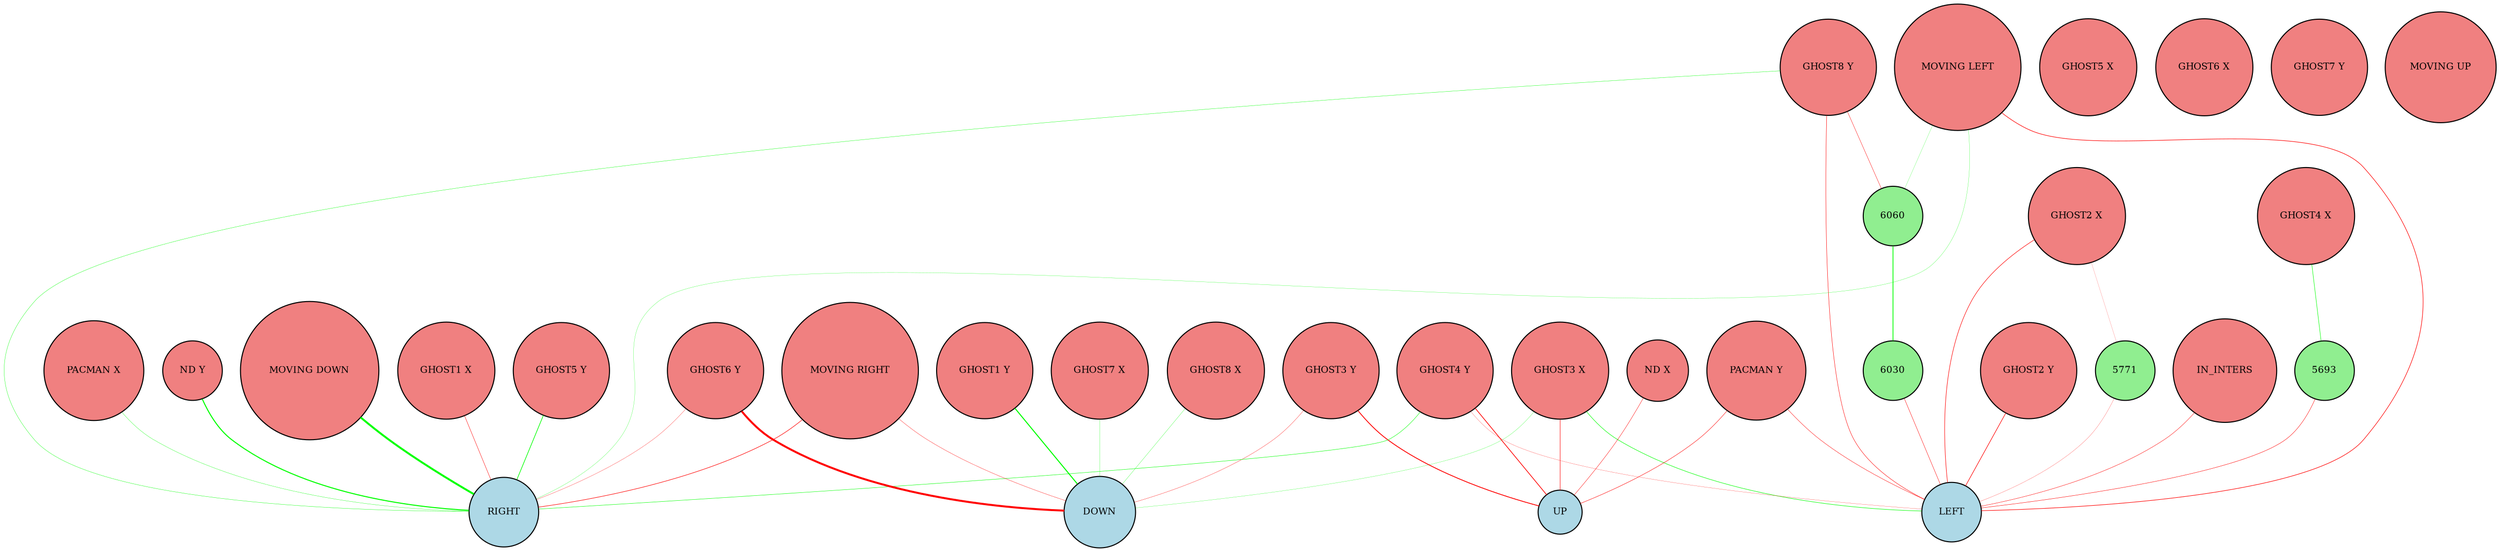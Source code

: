 digraph {
	node [bgcolor=black fontsize=9 height=0.2 shape=circle width=0.2]
	"GHOST1 X" [fillcolor=lightcoral shape=circle style=filled]
	"GHOST1 Y" [fillcolor=lightcoral shape=circle style=filled]
	"GHOST2 X" [fillcolor=lightcoral shape=circle style=filled]
	"GHOST2 Y" [fillcolor=lightcoral shape=circle style=filled]
	"GHOST3 X" [fillcolor=lightcoral shape=circle style=filled]
	"GHOST3 Y" [fillcolor=lightcoral shape=circle style=filled]
	"GHOST4 X" [fillcolor=lightcoral shape=circle style=filled]
	"GHOST4 Y" [fillcolor=lightcoral shape=circle style=filled]
	"GHOST5 X" [fillcolor=lightcoral shape=circle style=filled]
	"GHOST5 Y" [fillcolor=lightcoral shape=circle style=filled]
	"GHOST6 X" [fillcolor=lightcoral shape=circle style=filled]
	"GHOST6 Y" [fillcolor=lightcoral shape=circle style=filled]
	"GHOST7 X" [fillcolor=lightcoral shape=circle style=filled]
	"GHOST7 Y" [fillcolor=lightcoral shape=circle style=filled]
	"GHOST8 X" [fillcolor=lightcoral shape=circle style=filled]
	"GHOST8 Y" [fillcolor=lightcoral shape=circle style=filled]
	"PACMAN X" [fillcolor=lightcoral shape=circle style=filled]
	"PACMAN Y" [fillcolor=lightcoral shape=circle style=filled]
	"ND X" [fillcolor=lightcoral shape=circle style=filled]
	"ND Y" [fillcolor=lightcoral shape=circle style=filled]
	IN_INTERS [fillcolor=lightcoral shape=circle style=filled]
	"MOVING UP" [fillcolor=lightcoral shape=circle style=filled]
	"MOVING DOWN" [fillcolor=lightcoral shape=circle style=filled]
	"MOVING RIGHT" [fillcolor=lightcoral shape=circle style=filled]
	"MOVING LEFT" [fillcolor=lightcoral shape=circle style=filled]
	UP [fillcolor=lightblue style=filled]
	DOWN [fillcolor=lightblue style=filled]
	RIGHT [fillcolor=lightblue style=filled]
	LEFT [fillcolor=lightblue style=filled]
	5771 [fillcolor=lightgreen style=filled]
	6060 [fillcolor=lightgreen style=filled]
	6030 [fillcolor=lightgreen style=filled]
	5693 [fillcolor=lightgreen style=filled]
	"GHOST1 X" -> RIGHT [arrowhead=none color=red penwidth=0.350777143719026 style=solid]
	"GHOST1 Y" -> DOWN [arrowhead=none color=green penwidth=0.9800002317402253 style=solid]
	"GHOST2 Y" -> LEFT [arrowhead=none color=red penwidth=0.5350628364277012 style=solid]
	"GHOST3 X" -> UP [arrowhead=none color=red penwidth=0.4510484225998699 style=solid]
	"GHOST3 X" -> DOWN [arrowhead=none color=green penwidth=0.178396490303717 style=solid]
	"GHOST3 Y" -> UP [arrowhead=none color=red penwidth=0.7970769596872006 style=solid]
	"GHOST3 Y" -> DOWN [arrowhead=none color=red penwidth=0.23498082364647527 style=solid]
	"GHOST4 Y" -> UP [arrowhead=none color=red penwidth=0.6805172422220532 style=solid]
	"GHOST4 Y" -> RIGHT [arrowhead=none color=green penwidth=0.369746729058234 style=solid]
	"GHOST4 Y" -> LEFT [arrowhead=none color=red penwidth=0.1629693802608555 style=solid]
	"GHOST5 Y" -> RIGHT [arrowhead=none color=green penwidth=0.6119240263846152 style=solid]
	"GHOST6 Y" -> DOWN [arrowhead=none color=red penwidth=1.9237441852625907 style=solid]
	"GHOST6 Y" -> RIGHT [arrowhead=none color=red penwidth=0.20673646072959584 style=solid]
	"GHOST7 X" -> DOWN [arrowhead=none color=green penwidth=0.2093298297280201 style=solid]
	"GHOST8 X" -> DOWN [arrowhead=none color=green penwidth=0.20369624877349782 style=solid]
	"GHOST8 Y" -> RIGHT [arrowhead=none color=green penwidth=0.27247451116765325 style=solid]
	"GHOST8 Y" -> LEFT [arrowhead=none color=red penwidth=0.3799819863278642 style=solid]
	"PACMAN Y" -> UP [arrowhead=none color=red penwidth=0.3709398887782227 style=solid]
	"PACMAN Y" -> LEFT [arrowhead=none color=red penwidth=0.33240759790183694 style=solid]
	"ND X" -> UP [arrowhead=none color=red penwidth=0.3308675572568818 style=solid]
	"ND Y" -> RIGHT [arrowhead=none color=green penwidth=0.9935047975906414 style=solid]
	IN_INTERS -> LEFT [arrowhead=none color=red penwidth=0.3315991385476533 style=solid]
	"MOVING DOWN" -> RIGHT [arrowhead=none color=green penwidth=1.884225261174299 style=solid]
	"MOVING RIGHT" -> RIGHT [arrowhead=none color=red penwidth=0.4801895148174017 style=solid]
	"MOVING LEFT" -> RIGHT [arrowhead=none color=green penwidth=0.18350313375966584 style=solid]
	"MOVING LEFT" -> LEFT [arrowhead=none color=red penwidth=0.5215863512700109 style=solid]
	"GHOST2 X" -> LEFT [arrowhead=none color=red penwidth=0.46487309831696755 style=solid]
	"PACMAN X" -> RIGHT [arrowhead=none color=green penwidth=0.23699664237374807 style=solid]
	"GHOST4 X" -> 5693 [arrowhead=none color=green penwidth=0.42243398120861686 style=solid]
	5693 -> LEFT [arrowhead=none color=red penwidth=0.3528566801511692 style=solid]
	"GHOST2 X" -> 5771 [arrowhead=none color=red penwidth=0.11935681029464382 style=solid]
	5771 -> LEFT [arrowhead=none color=red penwidth=0.16059690443879443 style=solid]
	"MOVING RIGHT" -> DOWN [arrowhead=none color=red penwidth=0.2572153856968104 style=solid]
	6030 -> LEFT [arrowhead=none color=red penwidth=0.3458727262178908 style=solid]
	"GHOST3 X" -> LEFT [arrowhead=none color=green penwidth=0.4485800785113676 style=solid]
	"MOVING LEFT" -> 6060 [arrowhead=none color=green penwidth=0.15876092786357998 style=solid]
	6060 -> 6030 [arrowhead=none color=green penwidth=0.7658427477275618 style=solid]
	"GHOST8 Y" -> 6060 [arrowhead=none color=red penwidth=0.3190123045193179 style=solid]
}
